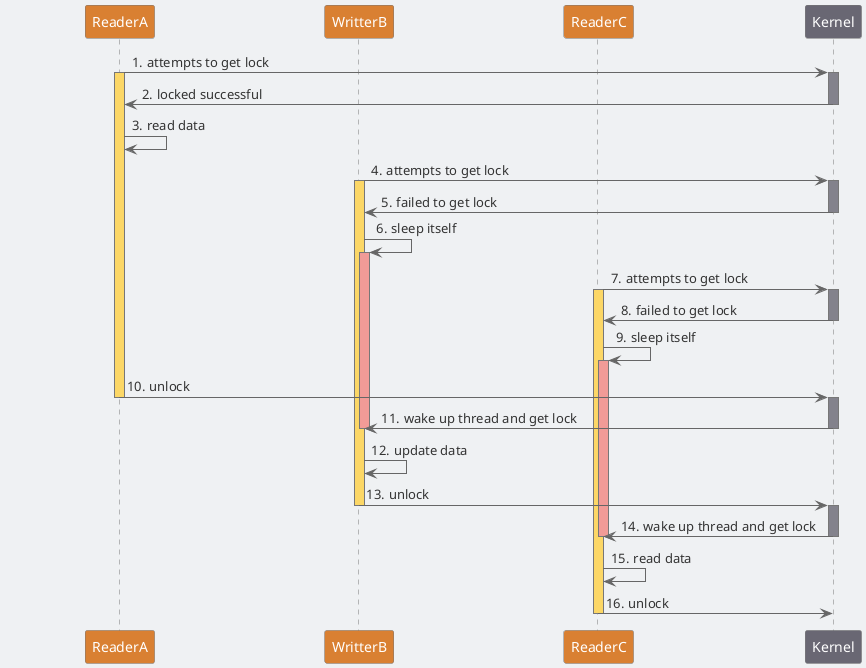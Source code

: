 @startuml reader_writer_first_lock

skinparam ParticipantPadding 80
skinparam BackgroundColor #EFF1F3
skinparam Shadowing false
skinparam sequence {
    ParticipantBorderColor #777777
    ParticipantFontColor #FFFFFF
    LifeLineBorderColor #777777
    ArrowColor #666666
    ArrowFontColor #333333
}

participant "ReaderA" as ra    #D98032
participant "WritterB" as wb    #D98032
participant "ReaderC" as rc     #D98032
participant "Kernel"  as kernel #696773

autonumber "0."

ra -> kernel : attempts to get lock
activate ra #FCD766
activate kernel #83828C

kernel -> ra : locked successful
deactivate kernel

ra -> ra : read data

wb -> kernel : attempts to get lock
activate wb #FCD766
activate kernel #83828C

kernel -> wb : failed to get lock
deactivate kernel

wb -> wb : sleep itself
activate wb #F19B97

rc -> kernel : attempts to get lock
activate rc #FCD766
activate kernel #83828C

kernel -> rc : failed to get lock
deactivate kernel

rc -> rc : sleep itself
activate rc #F19B97

ra -> kernel : unlock
deactivate ra
activate kernel #83828C

kernel -> wb : wake up thread and get lock
deactivate kernel
deactivate wb

wb -> wb : update data

wb -> kernel : unlock
deactivate wb
activate kernel #83828C

kernel -> rc : wake up thread and get lock
deactivate kernel
deactivate rc

rc -> rc : read data

rc -> kernel : unlock
deactivate rc

@enduml